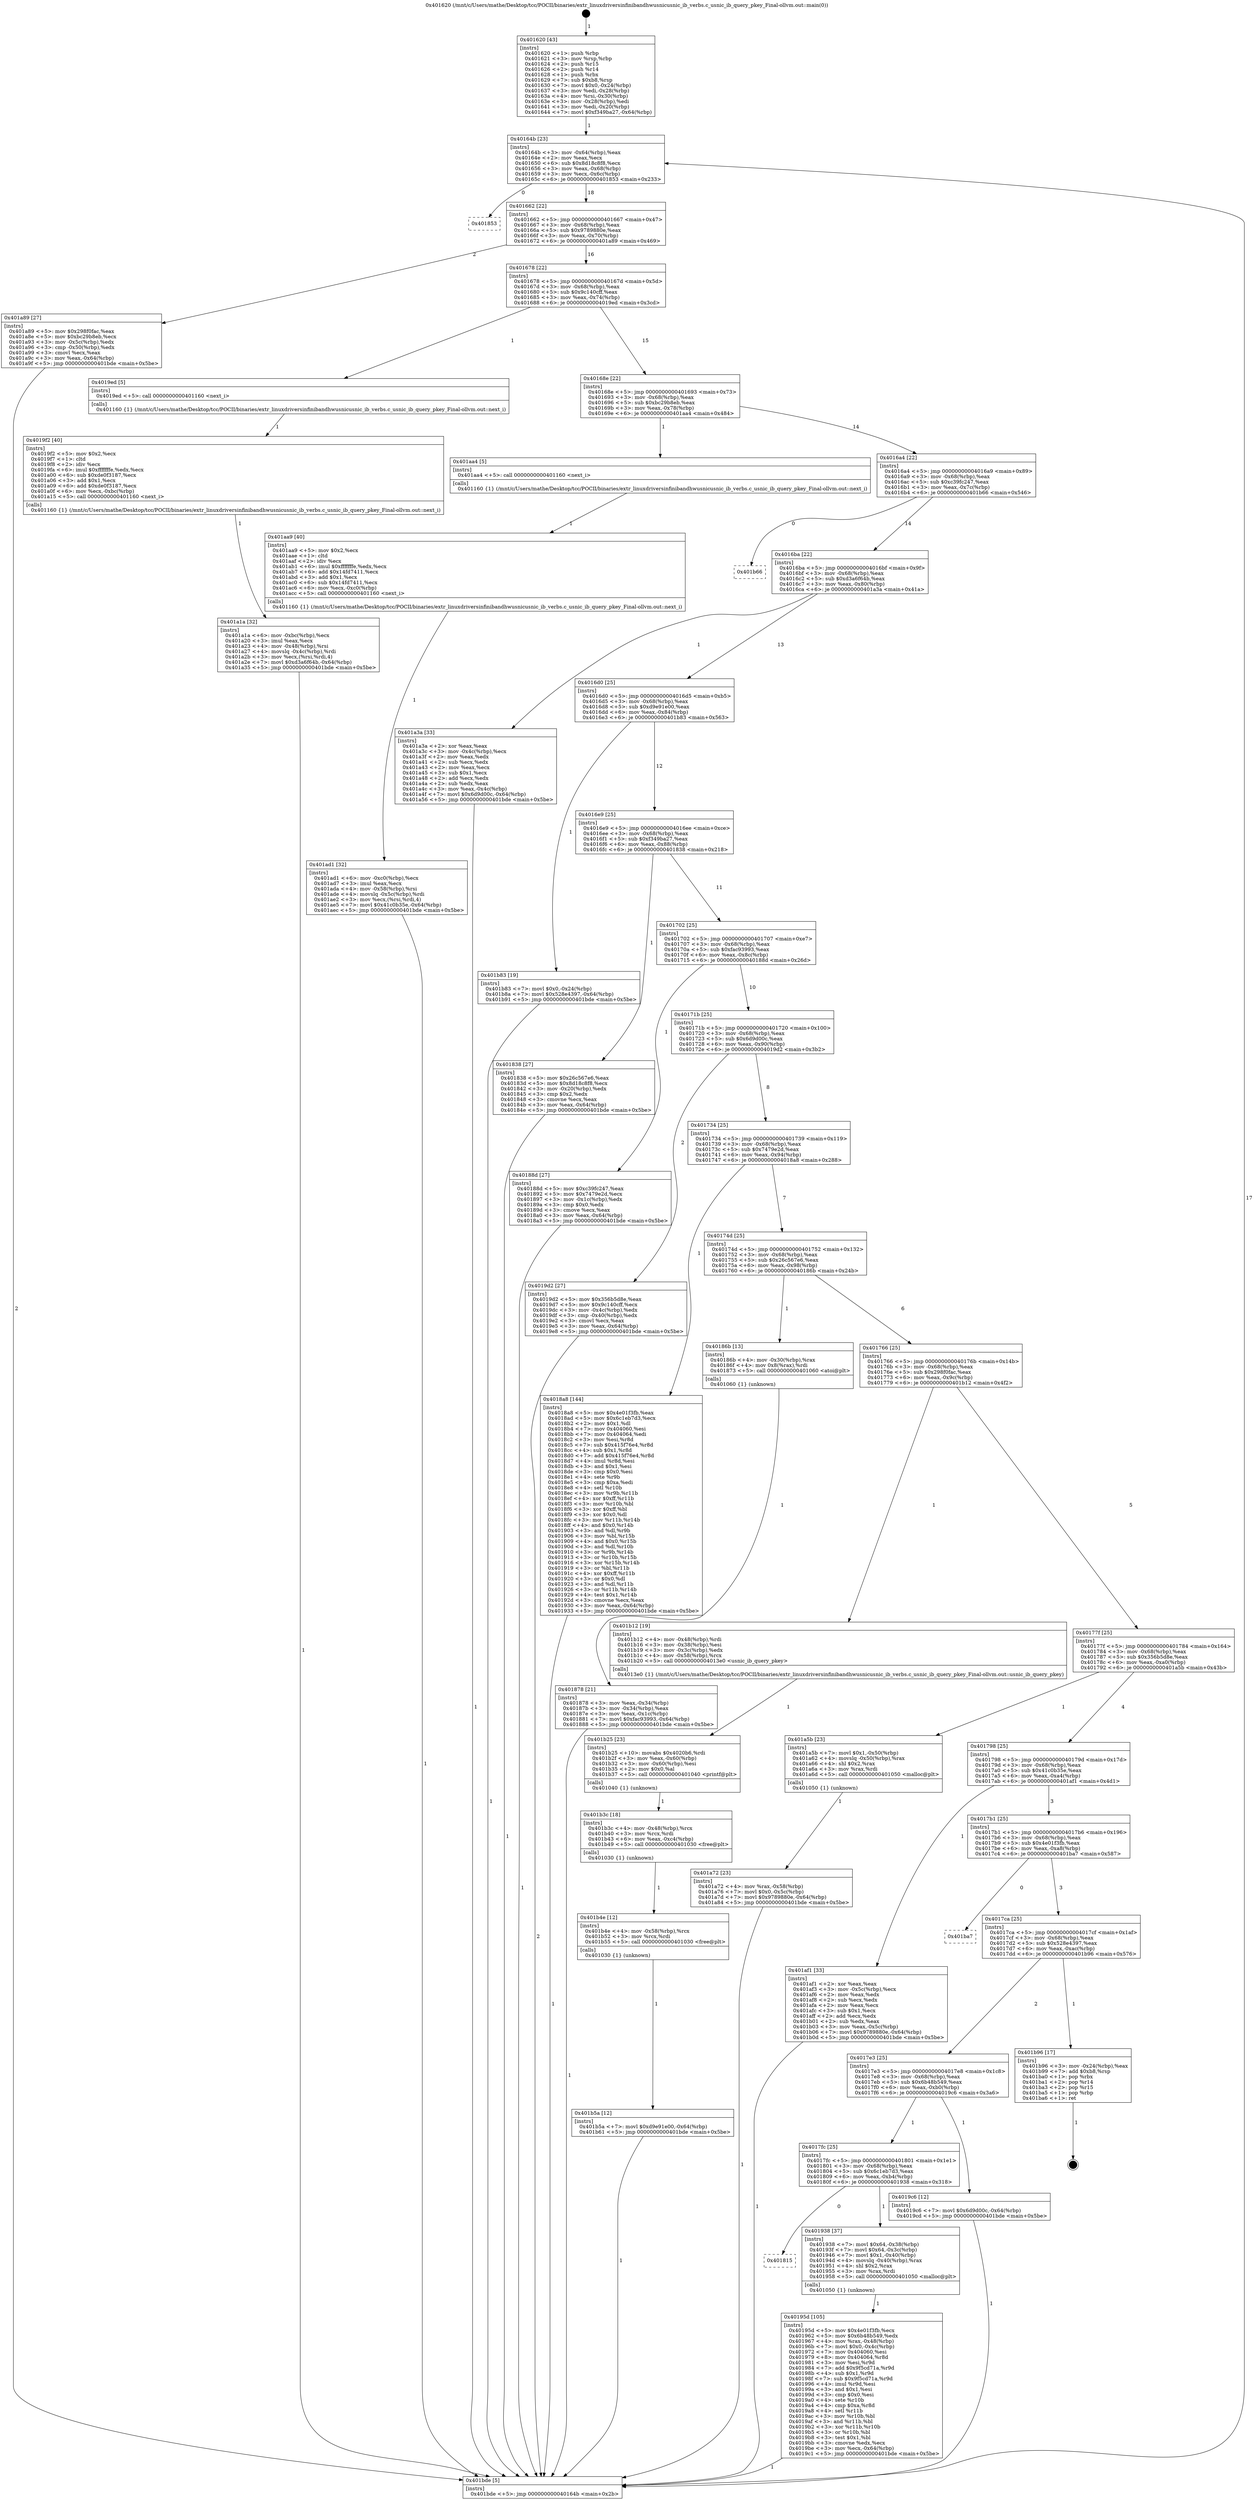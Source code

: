 digraph "0x401620" {
  label = "0x401620 (/mnt/c/Users/mathe/Desktop/tcc/POCII/binaries/extr_linuxdriversinfinibandhwusnicusnic_ib_verbs.c_usnic_ib_query_pkey_Final-ollvm.out::main(0))"
  labelloc = "t"
  node[shape=record]

  Entry [label="",width=0.3,height=0.3,shape=circle,fillcolor=black,style=filled]
  "0x40164b" [label="{
     0x40164b [23]\l
     | [instrs]\l
     &nbsp;&nbsp;0x40164b \<+3\>: mov -0x64(%rbp),%eax\l
     &nbsp;&nbsp;0x40164e \<+2\>: mov %eax,%ecx\l
     &nbsp;&nbsp;0x401650 \<+6\>: sub $0x8d18c8f8,%ecx\l
     &nbsp;&nbsp;0x401656 \<+3\>: mov %eax,-0x68(%rbp)\l
     &nbsp;&nbsp;0x401659 \<+3\>: mov %ecx,-0x6c(%rbp)\l
     &nbsp;&nbsp;0x40165c \<+6\>: je 0000000000401853 \<main+0x233\>\l
  }"]
  "0x401853" [label="{
     0x401853\l
  }", style=dashed]
  "0x401662" [label="{
     0x401662 [22]\l
     | [instrs]\l
     &nbsp;&nbsp;0x401662 \<+5\>: jmp 0000000000401667 \<main+0x47\>\l
     &nbsp;&nbsp;0x401667 \<+3\>: mov -0x68(%rbp),%eax\l
     &nbsp;&nbsp;0x40166a \<+5\>: sub $0x9789880e,%eax\l
     &nbsp;&nbsp;0x40166f \<+3\>: mov %eax,-0x70(%rbp)\l
     &nbsp;&nbsp;0x401672 \<+6\>: je 0000000000401a89 \<main+0x469\>\l
  }"]
  Exit [label="",width=0.3,height=0.3,shape=circle,fillcolor=black,style=filled,peripheries=2]
  "0x401a89" [label="{
     0x401a89 [27]\l
     | [instrs]\l
     &nbsp;&nbsp;0x401a89 \<+5\>: mov $0x298f0fac,%eax\l
     &nbsp;&nbsp;0x401a8e \<+5\>: mov $0xbc29b8eb,%ecx\l
     &nbsp;&nbsp;0x401a93 \<+3\>: mov -0x5c(%rbp),%edx\l
     &nbsp;&nbsp;0x401a96 \<+3\>: cmp -0x50(%rbp),%edx\l
     &nbsp;&nbsp;0x401a99 \<+3\>: cmovl %ecx,%eax\l
     &nbsp;&nbsp;0x401a9c \<+3\>: mov %eax,-0x64(%rbp)\l
     &nbsp;&nbsp;0x401a9f \<+5\>: jmp 0000000000401bde \<main+0x5be\>\l
  }"]
  "0x401678" [label="{
     0x401678 [22]\l
     | [instrs]\l
     &nbsp;&nbsp;0x401678 \<+5\>: jmp 000000000040167d \<main+0x5d\>\l
     &nbsp;&nbsp;0x40167d \<+3\>: mov -0x68(%rbp),%eax\l
     &nbsp;&nbsp;0x401680 \<+5\>: sub $0x9c140cff,%eax\l
     &nbsp;&nbsp;0x401685 \<+3\>: mov %eax,-0x74(%rbp)\l
     &nbsp;&nbsp;0x401688 \<+6\>: je 00000000004019ed \<main+0x3cd\>\l
  }"]
  "0x401b5a" [label="{
     0x401b5a [12]\l
     | [instrs]\l
     &nbsp;&nbsp;0x401b5a \<+7\>: movl $0xd9e91e00,-0x64(%rbp)\l
     &nbsp;&nbsp;0x401b61 \<+5\>: jmp 0000000000401bde \<main+0x5be\>\l
  }"]
  "0x4019ed" [label="{
     0x4019ed [5]\l
     | [instrs]\l
     &nbsp;&nbsp;0x4019ed \<+5\>: call 0000000000401160 \<next_i\>\l
     | [calls]\l
     &nbsp;&nbsp;0x401160 \{1\} (/mnt/c/Users/mathe/Desktop/tcc/POCII/binaries/extr_linuxdriversinfinibandhwusnicusnic_ib_verbs.c_usnic_ib_query_pkey_Final-ollvm.out::next_i)\l
  }"]
  "0x40168e" [label="{
     0x40168e [22]\l
     | [instrs]\l
     &nbsp;&nbsp;0x40168e \<+5\>: jmp 0000000000401693 \<main+0x73\>\l
     &nbsp;&nbsp;0x401693 \<+3\>: mov -0x68(%rbp),%eax\l
     &nbsp;&nbsp;0x401696 \<+5\>: sub $0xbc29b8eb,%eax\l
     &nbsp;&nbsp;0x40169b \<+3\>: mov %eax,-0x78(%rbp)\l
     &nbsp;&nbsp;0x40169e \<+6\>: je 0000000000401aa4 \<main+0x484\>\l
  }"]
  "0x401b4e" [label="{
     0x401b4e [12]\l
     | [instrs]\l
     &nbsp;&nbsp;0x401b4e \<+4\>: mov -0x58(%rbp),%rcx\l
     &nbsp;&nbsp;0x401b52 \<+3\>: mov %rcx,%rdi\l
     &nbsp;&nbsp;0x401b55 \<+5\>: call 0000000000401030 \<free@plt\>\l
     | [calls]\l
     &nbsp;&nbsp;0x401030 \{1\} (unknown)\l
  }"]
  "0x401aa4" [label="{
     0x401aa4 [5]\l
     | [instrs]\l
     &nbsp;&nbsp;0x401aa4 \<+5\>: call 0000000000401160 \<next_i\>\l
     | [calls]\l
     &nbsp;&nbsp;0x401160 \{1\} (/mnt/c/Users/mathe/Desktop/tcc/POCII/binaries/extr_linuxdriversinfinibandhwusnicusnic_ib_verbs.c_usnic_ib_query_pkey_Final-ollvm.out::next_i)\l
  }"]
  "0x4016a4" [label="{
     0x4016a4 [22]\l
     | [instrs]\l
     &nbsp;&nbsp;0x4016a4 \<+5\>: jmp 00000000004016a9 \<main+0x89\>\l
     &nbsp;&nbsp;0x4016a9 \<+3\>: mov -0x68(%rbp),%eax\l
     &nbsp;&nbsp;0x4016ac \<+5\>: sub $0xc39fc247,%eax\l
     &nbsp;&nbsp;0x4016b1 \<+3\>: mov %eax,-0x7c(%rbp)\l
     &nbsp;&nbsp;0x4016b4 \<+6\>: je 0000000000401b66 \<main+0x546\>\l
  }"]
  "0x401b3c" [label="{
     0x401b3c [18]\l
     | [instrs]\l
     &nbsp;&nbsp;0x401b3c \<+4\>: mov -0x48(%rbp),%rcx\l
     &nbsp;&nbsp;0x401b40 \<+3\>: mov %rcx,%rdi\l
     &nbsp;&nbsp;0x401b43 \<+6\>: mov %eax,-0xc4(%rbp)\l
     &nbsp;&nbsp;0x401b49 \<+5\>: call 0000000000401030 \<free@plt\>\l
     | [calls]\l
     &nbsp;&nbsp;0x401030 \{1\} (unknown)\l
  }"]
  "0x401b66" [label="{
     0x401b66\l
  }", style=dashed]
  "0x4016ba" [label="{
     0x4016ba [22]\l
     | [instrs]\l
     &nbsp;&nbsp;0x4016ba \<+5\>: jmp 00000000004016bf \<main+0x9f\>\l
     &nbsp;&nbsp;0x4016bf \<+3\>: mov -0x68(%rbp),%eax\l
     &nbsp;&nbsp;0x4016c2 \<+5\>: sub $0xd3a6f64b,%eax\l
     &nbsp;&nbsp;0x4016c7 \<+3\>: mov %eax,-0x80(%rbp)\l
     &nbsp;&nbsp;0x4016ca \<+6\>: je 0000000000401a3a \<main+0x41a\>\l
  }"]
  "0x401b25" [label="{
     0x401b25 [23]\l
     | [instrs]\l
     &nbsp;&nbsp;0x401b25 \<+10\>: movabs $0x4020b6,%rdi\l
     &nbsp;&nbsp;0x401b2f \<+3\>: mov %eax,-0x60(%rbp)\l
     &nbsp;&nbsp;0x401b32 \<+3\>: mov -0x60(%rbp),%esi\l
     &nbsp;&nbsp;0x401b35 \<+2\>: mov $0x0,%al\l
     &nbsp;&nbsp;0x401b37 \<+5\>: call 0000000000401040 \<printf@plt\>\l
     | [calls]\l
     &nbsp;&nbsp;0x401040 \{1\} (unknown)\l
  }"]
  "0x401a3a" [label="{
     0x401a3a [33]\l
     | [instrs]\l
     &nbsp;&nbsp;0x401a3a \<+2\>: xor %eax,%eax\l
     &nbsp;&nbsp;0x401a3c \<+3\>: mov -0x4c(%rbp),%ecx\l
     &nbsp;&nbsp;0x401a3f \<+2\>: mov %eax,%edx\l
     &nbsp;&nbsp;0x401a41 \<+2\>: sub %ecx,%edx\l
     &nbsp;&nbsp;0x401a43 \<+2\>: mov %eax,%ecx\l
     &nbsp;&nbsp;0x401a45 \<+3\>: sub $0x1,%ecx\l
     &nbsp;&nbsp;0x401a48 \<+2\>: add %ecx,%edx\l
     &nbsp;&nbsp;0x401a4a \<+2\>: sub %edx,%eax\l
     &nbsp;&nbsp;0x401a4c \<+3\>: mov %eax,-0x4c(%rbp)\l
     &nbsp;&nbsp;0x401a4f \<+7\>: movl $0x6d9d00c,-0x64(%rbp)\l
     &nbsp;&nbsp;0x401a56 \<+5\>: jmp 0000000000401bde \<main+0x5be\>\l
  }"]
  "0x4016d0" [label="{
     0x4016d0 [25]\l
     | [instrs]\l
     &nbsp;&nbsp;0x4016d0 \<+5\>: jmp 00000000004016d5 \<main+0xb5\>\l
     &nbsp;&nbsp;0x4016d5 \<+3\>: mov -0x68(%rbp),%eax\l
     &nbsp;&nbsp;0x4016d8 \<+5\>: sub $0xd9e91e00,%eax\l
     &nbsp;&nbsp;0x4016dd \<+6\>: mov %eax,-0x84(%rbp)\l
     &nbsp;&nbsp;0x4016e3 \<+6\>: je 0000000000401b83 \<main+0x563\>\l
  }"]
  "0x401ad1" [label="{
     0x401ad1 [32]\l
     | [instrs]\l
     &nbsp;&nbsp;0x401ad1 \<+6\>: mov -0xc0(%rbp),%ecx\l
     &nbsp;&nbsp;0x401ad7 \<+3\>: imul %eax,%ecx\l
     &nbsp;&nbsp;0x401ada \<+4\>: mov -0x58(%rbp),%rsi\l
     &nbsp;&nbsp;0x401ade \<+4\>: movslq -0x5c(%rbp),%rdi\l
     &nbsp;&nbsp;0x401ae2 \<+3\>: mov %ecx,(%rsi,%rdi,4)\l
     &nbsp;&nbsp;0x401ae5 \<+7\>: movl $0x41c0b35e,-0x64(%rbp)\l
     &nbsp;&nbsp;0x401aec \<+5\>: jmp 0000000000401bde \<main+0x5be\>\l
  }"]
  "0x401b83" [label="{
     0x401b83 [19]\l
     | [instrs]\l
     &nbsp;&nbsp;0x401b83 \<+7\>: movl $0x0,-0x24(%rbp)\l
     &nbsp;&nbsp;0x401b8a \<+7\>: movl $0x528e4397,-0x64(%rbp)\l
     &nbsp;&nbsp;0x401b91 \<+5\>: jmp 0000000000401bde \<main+0x5be\>\l
  }"]
  "0x4016e9" [label="{
     0x4016e9 [25]\l
     | [instrs]\l
     &nbsp;&nbsp;0x4016e9 \<+5\>: jmp 00000000004016ee \<main+0xce\>\l
     &nbsp;&nbsp;0x4016ee \<+3\>: mov -0x68(%rbp),%eax\l
     &nbsp;&nbsp;0x4016f1 \<+5\>: sub $0xf349ba27,%eax\l
     &nbsp;&nbsp;0x4016f6 \<+6\>: mov %eax,-0x88(%rbp)\l
     &nbsp;&nbsp;0x4016fc \<+6\>: je 0000000000401838 \<main+0x218\>\l
  }"]
  "0x401aa9" [label="{
     0x401aa9 [40]\l
     | [instrs]\l
     &nbsp;&nbsp;0x401aa9 \<+5\>: mov $0x2,%ecx\l
     &nbsp;&nbsp;0x401aae \<+1\>: cltd\l
     &nbsp;&nbsp;0x401aaf \<+2\>: idiv %ecx\l
     &nbsp;&nbsp;0x401ab1 \<+6\>: imul $0xfffffffe,%edx,%ecx\l
     &nbsp;&nbsp;0x401ab7 \<+6\>: add $0x14fd7411,%ecx\l
     &nbsp;&nbsp;0x401abd \<+3\>: add $0x1,%ecx\l
     &nbsp;&nbsp;0x401ac0 \<+6\>: sub $0x14fd7411,%ecx\l
     &nbsp;&nbsp;0x401ac6 \<+6\>: mov %ecx,-0xc0(%rbp)\l
     &nbsp;&nbsp;0x401acc \<+5\>: call 0000000000401160 \<next_i\>\l
     | [calls]\l
     &nbsp;&nbsp;0x401160 \{1\} (/mnt/c/Users/mathe/Desktop/tcc/POCII/binaries/extr_linuxdriversinfinibandhwusnicusnic_ib_verbs.c_usnic_ib_query_pkey_Final-ollvm.out::next_i)\l
  }"]
  "0x401838" [label="{
     0x401838 [27]\l
     | [instrs]\l
     &nbsp;&nbsp;0x401838 \<+5\>: mov $0x26c567e6,%eax\l
     &nbsp;&nbsp;0x40183d \<+5\>: mov $0x8d18c8f8,%ecx\l
     &nbsp;&nbsp;0x401842 \<+3\>: mov -0x20(%rbp),%edx\l
     &nbsp;&nbsp;0x401845 \<+3\>: cmp $0x2,%edx\l
     &nbsp;&nbsp;0x401848 \<+3\>: cmovne %ecx,%eax\l
     &nbsp;&nbsp;0x40184b \<+3\>: mov %eax,-0x64(%rbp)\l
     &nbsp;&nbsp;0x40184e \<+5\>: jmp 0000000000401bde \<main+0x5be\>\l
  }"]
  "0x401702" [label="{
     0x401702 [25]\l
     | [instrs]\l
     &nbsp;&nbsp;0x401702 \<+5\>: jmp 0000000000401707 \<main+0xe7\>\l
     &nbsp;&nbsp;0x401707 \<+3\>: mov -0x68(%rbp),%eax\l
     &nbsp;&nbsp;0x40170a \<+5\>: sub $0xfac93993,%eax\l
     &nbsp;&nbsp;0x40170f \<+6\>: mov %eax,-0x8c(%rbp)\l
     &nbsp;&nbsp;0x401715 \<+6\>: je 000000000040188d \<main+0x26d\>\l
  }"]
  "0x401bde" [label="{
     0x401bde [5]\l
     | [instrs]\l
     &nbsp;&nbsp;0x401bde \<+5\>: jmp 000000000040164b \<main+0x2b\>\l
  }"]
  "0x401620" [label="{
     0x401620 [43]\l
     | [instrs]\l
     &nbsp;&nbsp;0x401620 \<+1\>: push %rbp\l
     &nbsp;&nbsp;0x401621 \<+3\>: mov %rsp,%rbp\l
     &nbsp;&nbsp;0x401624 \<+2\>: push %r15\l
     &nbsp;&nbsp;0x401626 \<+2\>: push %r14\l
     &nbsp;&nbsp;0x401628 \<+1\>: push %rbx\l
     &nbsp;&nbsp;0x401629 \<+7\>: sub $0xb8,%rsp\l
     &nbsp;&nbsp;0x401630 \<+7\>: movl $0x0,-0x24(%rbp)\l
     &nbsp;&nbsp;0x401637 \<+3\>: mov %edi,-0x28(%rbp)\l
     &nbsp;&nbsp;0x40163a \<+4\>: mov %rsi,-0x30(%rbp)\l
     &nbsp;&nbsp;0x40163e \<+3\>: mov -0x28(%rbp),%edi\l
     &nbsp;&nbsp;0x401641 \<+3\>: mov %edi,-0x20(%rbp)\l
     &nbsp;&nbsp;0x401644 \<+7\>: movl $0xf349ba27,-0x64(%rbp)\l
  }"]
  "0x401a72" [label="{
     0x401a72 [23]\l
     | [instrs]\l
     &nbsp;&nbsp;0x401a72 \<+4\>: mov %rax,-0x58(%rbp)\l
     &nbsp;&nbsp;0x401a76 \<+7\>: movl $0x0,-0x5c(%rbp)\l
     &nbsp;&nbsp;0x401a7d \<+7\>: movl $0x9789880e,-0x64(%rbp)\l
     &nbsp;&nbsp;0x401a84 \<+5\>: jmp 0000000000401bde \<main+0x5be\>\l
  }"]
  "0x40188d" [label="{
     0x40188d [27]\l
     | [instrs]\l
     &nbsp;&nbsp;0x40188d \<+5\>: mov $0xc39fc247,%eax\l
     &nbsp;&nbsp;0x401892 \<+5\>: mov $0x7479e2d,%ecx\l
     &nbsp;&nbsp;0x401897 \<+3\>: mov -0x1c(%rbp),%edx\l
     &nbsp;&nbsp;0x40189a \<+3\>: cmp $0x0,%edx\l
     &nbsp;&nbsp;0x40189d \<+3\>: cmove %ecx,%eax\l
     &nbsp;&nbsp;0x4018a0 \<+3\>: mov %eax,-0x64(%rbp)\l
     &nbsp;&nbsp;0x4018a3 \<+5\>: jmp 0000000000401bde \<main+0x5be\>\l
  }"]
  "0x40171b" [label="{
     0x40171b [25]\l
     | [instrs]\l
     &nbsp;&nbsp;0x40171b \<+5\>: jmp 0000000000401720 \<main+0x100\>\l
     &nbsp;&nbsp;0x401720 \<+3\>: mov -0x68(%rbp),%eax\l
     &nbsp;&nbsp;0x401723 \<+5\>: sub $0x6d9d00c,%eax\l
     &nbsp;&nbsp;0x401728 \<+6\>: mov %eax,-0x90(%rbp)\l
     &nbsp;&nbsp;0x40172e \<+6\>: je 00000000004019d2 \<main+0x3b2\>\l
  }"]
  "0x401a1a" [label="{
     0x401a1a [32]\l
     | [instrs]\l
     &nbsp;&nbsp;0x401a1a \<+6\>: mov -0xbc(%rbp),%ecx\l
     &nbsp;&nbsp;0x401a20 \<+3\>: imul %eax,%ecx\l
     &nbsp;&nbsp;0x401a23 \<+4\>: mov -0x48(%rbp),%rsi\l
     &nbsp;&nbsp;0x401a27 \<+4\>: movslq -0x4c(%rbp),%rdi\l
     &nbsp;&nbsp;0x401a2b \<+3\>: mov %ecx,(%rsi,%rdi,4)\l
     &nbsp;&nbsp;0x401a2e \<+7\>: movl $0xd3a6f64b,-0x64(%rbp)\l
     &nbsp;&nbsp;0x401a35 \<+5\>: jmp 0000000000401bde \<main+0x5be\>\l
  }"]
  "0x4019d2" [label="{
     0x4019d2 [27]\l
     | [instrs]\l
     &nbsp;&nbsp;0x4019d2 \<+5\>: mov $0x356b5d8e,%eax\l
     &nbsp;&nbsp;0x4019d7 \<+5\>: mov $0x9c140cff,%ecx\l
     &nbsp;&nbsp;0x4019dc \<+3\>: mov -0x4c(%rbp),%edx\l
     &nbsp;&nbsp;0x4019df \<+3\>: cmp -0x40(%rbp),%edx\l
     &nbsp;&nbsp;0x4019e2 \<+3\>: cmovl %ecx,%eax\l
     &nbsp;&nbsp;0x4019e5 \<+3\>: mov %eax,-0x64(%rbp)\l
     &nbsp;&nbsp;0x4019e8 \<+5\>: jmp 0000000000401bde \<main+0x5be\>\l
  }"]
  "0x401734" [label="{
     0x401734 [25]\l
     | [instrs]\l
     &nbsp;&nbsp;0x401734 \<+5\>: jmp 0000000000401739 \<main+0x119\>\l
     &nbsp;&nbsp;0x401739 \<+3\>: mov -0x68(%rbp),%eax\l
     &nbsp;&nbsp;0x40173c \<+5\>: sub $0x7479e2d,%eax\l
     &nbsp;&nbsp;0x401741 \<+6\>: mov %eax,-0x94(%rbp)\l
     &nbsp;&nbsp;0x401747 \<+6\>: je 00000000004018a8 \<main+0x288\>\l
  }"]
  "0x4019f2" [label="{
     0x4019f2 [40]\l
     | [instrs]\l
     &nbsp;&nbsp;0x4019f2 \<+5\>: mov $0x2,%ecx\l
     &nbsp;&nbsp;0x4019f7 \<+1\>: cltd\l
     &nbsp;&nbsp;0x4019f8 \<+2\>: idiv %ecx\l
     &nbsp;&nbsp;0x4019fa \<+6\>: imul $0xfffffffe,%edx,%ecx\l
     &nbsp;&nbsp;0x401a00 \<+6\>: sub $0xde0f3187,%ecx\l
     &nbsp;&nbsp;0x401a06 \<+3\>: add $0x1,%ecx\l
     &nbsp;&nbsp;0x401a09 \<+6\>: add $0xde0f3187,%ecx\l
     &nbsp;&nbsp;0x401a0f \<+6\>: mov %ecx,-0xbc(%rbp)\l
     &nbsp;&nbsp;0x401a15 \<+5\>: call 0000000000401160 \<next_i\>\l
     | [calls]\l
     &nbsp;&nbsp;0x401160 \{1\} (/mnt/c/Users/mathe/Desktop/tcc/POCII/binaries/extr_linuxdriversinfinibandhwusnicusnic_ib_verbs.c_usnic_ib_query_pkey_Final-ollvm.out::next_i)\l
  }"]
  "0x4018a8" [label="{
     0x4018a8 [144]\l
     | [instrs]\l
     &nbsp;&nbsp;0x4018a8 \<+5\>: mov $0x4e01f3fb,%eax\l
     &nbsp;&nbsp;0x4018ad \<+5\>: mov $0x6c1eb7d3,%ecx\l
     &nbsp;&nbsp;0x4018b2 \<+2\>: mov $0x1,%dl\l
     &nbsp;&nbsp;0x4018b4 \<+7\>: mov 0x404060,%esi\l
     &nbsp;&nbsp;0x4018bb \<+7\>: mov 0x404064,%edi\l
     &nbsp;&nbsp;0x4018c2 \<+3\>: mov %esi,%r8d\l
     &nbsp;&nbsp;0x4018c5 \<+7\>: sub $0x415f76e4,%r8d\l
     &nbsp;&nbsp;0x4018cc \<+4\>: sub $0x1,%r8d\l
     &nbsp;&nbsp;0x4018d0 \<+7\>: add $0x415f76e4,%r8d\l
     &nbsp;&nbsp;0x4018d7 \<+4\>: imul %r8d,%esi\l
     &nbsp;&nbsp;0x4018db \<+3\>: and $0x1,%esi\l
     &nbsp;&nbsp;0x4018de \<+3\>: cmp $0x0,%esi\l
     &nbsp;&nbsp;0x4018e1 \<+4\>: sete %r9b\l
     &nbsp;&nbsp;0x4018e5 \<+3\>: cmp $0xa,%edi\l
     &nbsp;&nbsp;0x4018e8 \<+4\>: setl %r10b\l
     &nbsp;&nbsp;0x4018ec \<+3\>: mov %r9b,%r11b\l
     &nbsp;&nbsp;0x4018ef \<+4\>: xor $0xff,%r11b\l
     &nbsp;&nbsp;0x4018f3 \<+3\>: mov %r10b,%bl\l
     &nbsp;&nbsp;0x4018f6 \<+3\>: xor $0xff,%bl\l
     &nbsp;&nbsp;0x4018f9 \<+3\>: xor $0x0,%dl\l
     &nbsp;&nbsp;0x4018fc \<+3\>: mov %r11b,%r14b\l
     &nbsp;&nbsp;0x4018ff \<+4\>: and $0x0,%r14b\l
     &nbsp;&nbsp;0x401903 \<+3\>: and %dl,%r9b\l
     &nbsp;&nbsp;0x401906 \<+3\>: mov %bl,%r15b\l
     &nbsp;&nbsp;0x401909 \<+4\>: and $0x0,%r15b\l
     &nbsp;&nbsp;0x40190d \<+3\>: and %dl,%r10b\l
     &nbsp;&nbsp;0x401910 \<+3\>: or %r9b,%r14b\l
     &nbsp;&nbsp;0x401913 \<+3\>: or %r10b,%r15b\l
     &nbsp;&nbsp;0x401916 \<+3\>: xor %r15b,%r14b\l
     &nbsp;&nbsp;0x401919 \<+3\>: or %bl,%r11b\l
     &nbsp;&nbsp;0x40191c \<+4\>: xor $0xff,%r11b\l
     &nbsp;&nbsp;0x401920 \<+3\>: or $0x0,%dl\l
     &nbsp;&nbsp;0x401923 \<+3\>: and %dl,%r11b\l
     &nbsp;&nbsp;0x401926 \<+3\>: or %r11b,%r14b\l
     &nbsp;&nbsp;0x401929 \<+4\>: test $0x1,%r14b\l
     &nbsp;&nbsp;0x40192d \<+3\>: cmovne %ecx,%eax\l
     &nbsp;&nbsp;0x401930 \<+3\>: mov %eax,-0x64(%rbp)\l
     &nbsp;&nbsp;0x401933 \<+5\>: jmp 0000000000401bde \<main+0x5be\>\l
  }"]
  "0x40174d" [label="{
     0x40174d [25]\l
     | [instrs]\l
     &nbsp;&nbsp;0x40174d \<+5\>: jmp 0000000000401752 \<main+0x132\>\l
     &nbsp;&nbsp;0x401752 \<+3\>: mov -0x68(%rbp),%eax\l
     &nbsp;&nbsp;0x401755 \<+5\>: sub $0x26c567e6,%eax\l
     &nbsp;&nbsp;0x40175a \<+6\>: mov %eax,-0x98(%rbp)\l
     &nbsp;&nbsp;0x401760 \<+6\>: je 000000000040186b \<main+0x24b\>\l
  }"]
  "0x40195d" [label="{
     0x40195d [105]\l
     | [instrs]\l
     &nbsp;&nbsp;0x40195d \<+5\>: mov $0x4e01f3fb,%ecx\l
     &nbsp;&nbsp;0x401962 \<+5\>: mov $0x6b48b549,%edx\l
     &nbsp;&nbsp;0x401967 \<+4\>: mov %rax,-0x48(%rbp)\l
     &nbsp;&nbsp;0x40196b \<+7\>: movl $0x0,-0x4c(%rbp)\l
     &nbsp;&nbsp;0x401972 \<+7\>: mov 0x404060,%esi\l
     &nbsp;&nbsp;0x401979 \<+8\>: mov 0x404064,%r8d\l
     &nbsp;&nbsp;0x401981 \<+3\>: mov %esi,%r9d\l
     &nbsp;&nbsp;0x401984 \<+7\>: add $0x9f5cd71a,%r9d\l
     &nbsp;&nbsp;0x40198b \<+4\>: sub $0x1,%r9d\l
     &nbsp;&nbsp;0x40198f \<+7\>: sub $0x9f5cd71a,%r9d\l
     &nbsp;&nbsp;0x401996 \<+4\>: imul %r9d,%esi\l
     &nbsp;&nbsp;0x40199a \<+3\>: and $0x1,%esi\l
     &nbsp;&nbsp;0x40199d \<+3\>: cmp $0x0,%esi\l
     &nbsp;&nbsp;0x4019a0 \<+4\>: sete %r10b\l
     &nbsp;&nbsp;0x4019a4 \<+4\>: cmp $0xa,%r8d\l
     &nbsp;&nbsp;0x4019a8 \<+4\>: setl %r11b\l
     &nbsp;&nbsp;0x4019ac \<+3\>: mov %r10b,%bl\l
     &nbsp;&nbsp;0x4019af \<+3\>: and %r11b,%bl\l
     &nbsp;&nbsp;0x4019b2 \<+3\>: xor %r11b,%r10b\l
     &nbsp;&nbsp;0x4019b5 \<+3\>: or %r10b,%bl\l
     &nbsp;&nbsp;0x4019b8 \<+3\>: test $0x1,%bl\l
     &nbsp;&nbsp;0x4019bb \<+3\>: cmovne %edx,%ecx\l
     &nbsp;&nbsp;0x4019be \<+3\>: mov %ecx,-0x64(%rbp)\l
     &nbsp;&nbsp;0x4019c1 \<+5\>: jmp 0000000000401bde \<main+0x5be\>\l
  }"]
  "0x40186b" [label="{
     0x40186b [13]\l
     | [instrs]\l
     &nbsp;&nbsp;0x40186b \<+4\>: mov -0x30(%rbp),%rax\l
     &nbsp;&nbsp;0x40186f \<+4\>: mov 0x8(%rax),%rdi\l
     &nbsp;&nbsp;0x401873 \<+5\>: call 0000000000401060 \<atoi@plt\>\l
     | [calls]\l
     &nbsp;&nbsp;0x401060 \{1\} (unknown)\l
  }"]
  "0x401766" [label="{
     0x401766 [25]\l
     | [instrs]\l
     &nbsp;&nbsp;0x401766 \<+5\>: jmp 000000000040176b \<main+0x14b\>\l
     &nbsp;&nbsp;0x40176b \<+3\>: mov -0x68(%rbp),%eax\l
     &nbsp;&nbsp;0x40176e \<+5\>: sub $0x298f0fac,%eax\l
     &nbsp;&nbsp;0x401773 \<+6\>: mov %eax,-0x9c(%rbp)\l
     &nbsp;&nbsp;0x401779 \<+6\>: je 0000000000401b12 \<main+0x4f2\>\l
  }"]
  "0x401878" [label="{
     0x401878 [21]\l
     | [instrs]\l
     &nbsp;&nbsp;0x401878 \<+3\>: mov %eax,-0x34(%rbp)\l
     &nbsp;&nbsp;0x40187b \<+3\>: mov -0x34(%rbp),%eax\l
     &nbsp;&nbsp;0x40187e \<+3\>: mov %eax,-0x1c(%rbp)\l
     &nbsp;&nbsp;0x401881 \<+7\>: movl $0xfac93993,-0x64(%rbp)\l
     &nbsp;&nbsp;0x401888 \<+5\>: jmp 0000000000401bde \<main+0x5be\>\l
  }"]
  "0x401815" [label="{
     0x401815\l
  }", style=dashed]
  "0x401b12" [label="{
     0x401b12 [19]\l
     | [instrs]\l
     &nbsp;&nbsp;0x401b12 \<+4\>: mov -0x48(%rbp),%rdi\l
     &nbsp;&nbsp;0x401b16 \<+3\>: mov -0x38(%rbp),%esi\l
     &nbsp;&nbsp;0x401b19 \<+3\>: mov -0x3c(%rbp),%edx\l
     &nbsp;&nbsp;0x401b1c \<+4\>: mov -0x58(%rbp),%rcx\l
     &nbsp;&nbsp;0x401b20 \<+5\>: call 00000000004013e0 \<usnic_ib_query_pkey\>\l
     | [calls]\l
     &nbsp;&nbsp;0x4013e0 \{1\} (/mnt/c/Users/mathe/Desktop/tcc/POCII/binaries/extr_linuxdriversinfinibandhwusnicusnic_ib_verbs.c_usnic_ib_query_pkey_Final-ollvm.out::usnic_ib_query_pkey)\l
  }"]
  "0x40177f" [label="{
     0x40177f [25]\l
     | [instrs]\l
     &nbsp;&nbsp;0x40177f \<+5\>: jmp 0000000000401784 \<main+0x164\>\l
     &nbsp;&nbsp;0x401784 \<+3\>: mov -0x68(%rbp),%eax\l
     &nbsp;&nbsp;0x401787 \<+5\>: sub $0x356b5d8e,%eax\l
     &nbsp;&nbsp;0x40178c \<+6\>: mov %eax,-0xa0(%rbp)\l
     &nbsp;&nbsp;0x401792 \<+6\>: je 0000000000401a5b \<main+0x43b\>\l
  }"]
  "0x401938" [label="{
     0x401938 [37]\l
     | [instrs]\l
     &nbsp;&nbsp;0x401938 \<+7\>: movl $0x64,-0x38(%rbp)\l
     &nbsp;&nbsp;0x40193f \<+7\>: movl $0x64,-0x3c(%rbp)\l
     &nbsp;&nbsp;0x401946 \<+7\>: movl $0x1,-0x40(%rbp)\l
     &nbsp;&nbsp;0x40194d \<+4\>: movslq -0x40(%rbp),%rax\l
     &nbsp;&nbsp;0x401951 \<+4\>: shl $0x2,%rax\l
     &nbsp;&nbsp;0x401955 \<+3\>: mov %rax,%rdi\l
     &nbsp;&nbsp;0x401958 \<+5\>: call 0000000000401050 \<malloc@plt\>\l
     | [calls]\l
     &nbsp;&nbsp;0x401050 \{1\} (unknown)\l
  }"]
  "0x401a5b" [label="{
     0x401a5b [23]\l
     | [instrs]\l
     &nbsp;&nbsp;0x401a5b \<+7\>: movl $0x1,-0x50(%rbp)\l
     &nbsp;&nbsp;0x401a62 \<+4\>: movslq -0x50(%rbp),%rax\l
     &nbsp;&nbsp;0x401a66 \<+4\>: shl $0x2,%rax\l
     &nbsp;&nbsp;0x401a6a \<+3\>: mov %rax,%rdi\l
     &nbsp;&nbsp;0x401a6d \<+5\>: call 0000000000401050 \<malloc@plt\>\l
     | [calls]\l
     &nbsp;&nbsp;0x401050 \{1\} (unknown)\l
  }"]
  "0x401798" [label="{
     0x401798 [25]\l
     | [instrs]\l
     &nbsp;&nbsp;0x401798 \<+5\>: jmp 000000000040179d \<main+0x17d\>\l
     &nbsp;&nbsp;0x40179d \<+3\>: mov -0x68(%rbp),%eax\l
     &nbsp;&nbsp;0x4017a0 \<+5\>: sub $0x41c0b35e,%eax\l
     &nbsp;&nbsp;0x4017a5 \<+6\>: mov %eax,-0xa4(%rbp)\l
     &nbsp;&nbsp;0x4017ab \<+6\>: je 0000000000401af1 \<main+0x4d1\>\l
  }"]
  "0x4017fc" [label="{
     0x4017fc [25]\l
     | [instrs]\l
     &nbsp;&nbsp;0x4017fc \<+5\>: jmp 0000000000401801 \<main+0x1e1\>\l
     &nbsp;&nbsp;0x401801 \<+3\>: mov -0x68(%rbp),%eax\l
     &nbsp;&nbsp;0x401804 \<+5\>: sub $0x6c1eb7d3,%eax\l
     &nbsp;&nbsp;0x401809 \<+6\>: mov %eax,-0xb4(%rbp)\l
     &nbsp;&nbsp;0x40180f \<+6\>: je 0000000000401938 \<main+0x318\>\l
  }"]
  "0x401af1" [label="{
     0x401af1 [33]\l
     | [instrs]\l
     &nbsp;&nbsp;0x401af1 \<+2\>: xor %eax,%eax\l
     &nbsp;&nbsp;0x401af3 \<+3\>: mov -0x5c(%rbp),%ecx\l
     &nbsp;&nbsp;0x401af6 \<+2\>: mov %eax,%edx\l
     &nbsp;&nbsp;0x401af8 \<+2\>: sub %ecx,%edx\l
     &nbsp;&nbsp;0x401afa \<+2\>: mov %eax,%ecx\l
     &nbsp;&nbsp;0x401afc \<+3\>: sub $0x1,%ecx\l
     &nbsp;&nbsp;0x401aff \<+2\>: add %ecx,%edx\l
     &nbsp;&nbsp;0x401b01 \<+2\>: sub %edx,%eax\l
     &nbsp;&nbsp;0x401b03 \<+3\>: mov %eax,-0x5c(%rbp)\l
     &nbsp;&nbsp;0x401b06 \<+7\>: movl $0x9789880e,-0x64(%rbp)\l
     &nbsp;&nbsp;0x401b0d \<+5\>: jmp 0000000000401bde \<main+0x5be\>\l
  }"]
  "0x4017b1" [label="{
     0x4017b1 [25]\l
     | [instrs]\l
     &nbsp;&nbsp;0x4017b1 \<+5\>: jmp 00000000004017b6 \<main+0x196\>\l
     &nbsp;&nbsp;0x4017b6 \<+3\>: mov -0x68(%rbp),%eax\l
     &nbsp;&nbsp;0x4017b9 \<+5\>: sub $0x4e01f3fb,%eax\l
     &nbsp;&nbsp;0x4017be \<+6\>: mov %eax,-0xa8(%rbp)\l
     &nbsp;&nbsp;0x4017c4 \<+6\>: je 0000000000401ba7 \<main+0x587\>\l
  }"]
  "0x4019c6" [label="{
     0x4019c6 [12]\l
     | [instrs]\l
     &nbsp;&nbsp;0x4019c6 \<+7\>: movl $0x6d9d00c,-0x64(%rbp)\l
     &nbsp;&nbsp;0x4019cd \<+5\>: jmp 0000000000401bde \<main+0x5be\>\l
  }"]
  "0x401ba7" [label="{
     0x401ba7\l
  }", style=dashed]
  "0x4017ca" [label="{
     0x4017ca [25]\l
     | [instrs]\l
     &nbsp;&nbsp;0x4017ca \<+5\>: jmp 00000000004017cf \<main+0x1af\>\l
     &nbsp;&nbsp;0x4017cf \<+3\>: mov -0x68(%rbp),%eax\l
     &nbsp;&nbsp;0x4017d2 \<+5\>: sub $0x528e4397,%eax\l
     &nbsp;&nbsp;0x4017d7 \<+6\>: mov %eax,-0xac(%rbp)\l
     &nbsp;&nbsp;0x4017dd \<+6\>: je 0000000000401b96 \<main+0x576\>\l
  }"]
  "0x4017e3" [label="{
     0x4017e3 [25]\l
     | [instrs]\l
     &nbsp;&nbsp;0x4017e3 \<+5\>: jmp 00000000004017e8 \<main+0x1c8\>\l
     &nbsp;&nbsp;0x4017e8 \<+3\>: mov -0x68(%rbp),%eax\l
     &nbsp;&nbsp;0x4017eb \<+5\>: sub $0x6b48b549,%eax\l
     &nbsp;&nbsp;0x4017f0 \<+6\>: mov %eax,-0xb0(%rbp)\l
     &nbsp;&nbsp;0x4017f6 \<+6\>: je 00000000004019c6 \<main+0x3a6\>\l
  }"]
  "0x401b96" [label="{
     0x401b96 [17]\l
     | [instrs]\l
     &nbsp;&nbsp;0x401b96 \<+3\>: mov -0x24(%rbp),%eax\l
     &nbsp;&nbsp;0x401b99 \<+7\>: add $0xb8,%rsp\l
     &nbsp;&nbsp;0x401ba0 \<+1\>: pop %rbx\l
     &nbsp;&nbsp;0x401ba1 \<+2\>: pop %r14\l
     &nbsp;&nbsp;0x401ba3 \<+2\>: pop %r15\l
     &nbsp;&nbsp;0x401ba5 \<+1\>: pop %rbp\l
     &nbsp;&nbsp;0x401ba6 \<+1\>: ret\l
  }"]
  Entry -> "0x401620" [label=" 1"]
  "0x40164b" -> "0x401853" [label=" 0"]
  "0x40164b" -> "0x401662" [label=" 18"]
  "0x401b96" -> Exit [label=" 1"]
  "0x401662" -> "0x401a89" [label=" 2"]
  "0x401662" -> "0x401678" [label=" 16"]
  "0x401b83" -> "0x401bde" [label=" 1"]
  "0x401678" -> "0x4019ed" [label=" 1"]
  "0x401678" -> "0x40168e" [label=" 15"]
  "0x401b5a" -> "0x401bde" [label=" 1"]
  "0x40168e" -> "0x401aa4" [label=" 1"]
  "0x40168e" -> "0x4016a4" [label=" 14"]
  "0x401b4e" -> "0x401b5a" [label=" 1"]
  "0x4016a4" -> "0x401b66" [label=" 0"]
  "0x4016a4" -> "0x4016ba" [label=" 14"]
  "0x401b3c" -> "0x401b4e" [label=" 1"]
  "0x4016ba" -> "0x401a3a" [label=" 1"]
  "0x4016ba" -> "0x4016d0" [label=" 13"]
  "0x401b25" -> "0x401b3c" [label=" 1"]
  "0x4016d0" -> "0x401b83" [label=" 1"]
  "0x4016d0" -> "0x4016e9" [label=" 12"]
  "0x401b12" -> "0x401b25" [label=" 1"]
  "0x4016e9" -> "0x401838" [label=" 1"]
  "0x4016e9" -> "0x401702" [label=" 11"]
  "0x401838" -> "0x401bde" [label=" 1"]
  "0x401620" -> "0x40164b" [label=" 1"]
  "0x401bde" -> "0x40164b" [label=" 17"]
  "0x401af1" -> "0x401bde" [label=" 1"]
  "0x401702" -> "0x40188d" [label=" 1"]
  "0x401702" -> "0x40171b" [label=" 10"]
  "0x401ad1" -> "0x401bde" [label=" 1"]
  "0x40171b" -> "0x4019d2" [label=" 2"]
  "0x40171b" -> "0x401734" [label=" 8"]
  "0x401aa9" -> "0x401ad1" [label=" 1"]
  "0x401734" -> "0x4018a8" [label=" 1"]
  "0x401734" -> "0x40174d" [label=" 7"]
  "0x401aa4" -> "0x401aa9" [label=" 1"]
  "0x40174d" -> "0x40186b" [label=" 1"]
  "0x40174d" -> "0x401766" [label=" 6"]
  "0x40186b" -> "0x401878" [label=" 1"]
  "0x401878" -> "0x401bde" [label=" 1"]
  "0x40188d" -> "0x401bde" [label=" 1"]
  "0x4018a8" -> "0x401bde" [label=" 1"]
  "0x401a89" -> "0x401bde" [label=" 2"]
  "0x401766" -> "0x401b12" [label=" 1"]
  "0x401766" -> "0x40177f" [label=" 5"]
  "0x401a72" -> "0x401bde" [label=" 1"]
  "0x40177f" -> "0x401a5b" [label=" 1"]
  "0x40177f" -> "0x401798" [label=" 4"]
  "0x401a5b" -> "0x401a72" [label=" 1"]
  "0x401798" -> "0x401af1" [label=" 1"]
  "0x401798" -> "0x4017b1" [label=" 3"]
  "0x401a1a" -> "0x401bde" [label=" 1"]
  "0x4017b1" -> "0x401ba7" [label=" 0"]
  "0x4017b1" -> "0x4017ca" [label=" 3"]
  "0x4019f2" -> "0x401a1a" [label=" 1"]
  "0x4017ca" -> "0x401b96" [label=" 1"]
  "0x4017ca" -> "0x4017e3" [label=" 2"]
  "0x4019ed" -> "0x4019f2" [label=" 1"]
  "0x4017e3" -> "0x4019c6" [label=" 1"]
  "0x4017e3" -> "0x4017fc" [label=" 1"]
  "0x401a3a" -> "0x401bde" [label=" 1"]
  "0x4017fc" -> "0x401938" [label=" 1"]
  "0x4017fc" -> "0x401815" [label=" 0"]
  "0x401938" -> "0x40195d" [label=" 1"]
  "0x40195d" -> "0x401bde" [label=" 1"]
  "0x4019c6" -> "0x401bde" [label=" 1"]
  "0x4019d2" -> "0x401bde" [label=" 2"]
}
